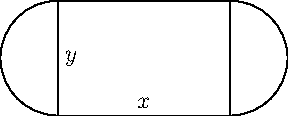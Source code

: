 size(2*72,0);


draw((0,0)--(1.5,0)--(1.5,1)--(0,1)--cycle);

draw(arc((1.5,0.5),0.5,-90,90));
draw(arc((0,0.5),0.5,90,270));

label("$x$",(1.5/2,0),N);
label("$y$",(0,1.0/2),E);
